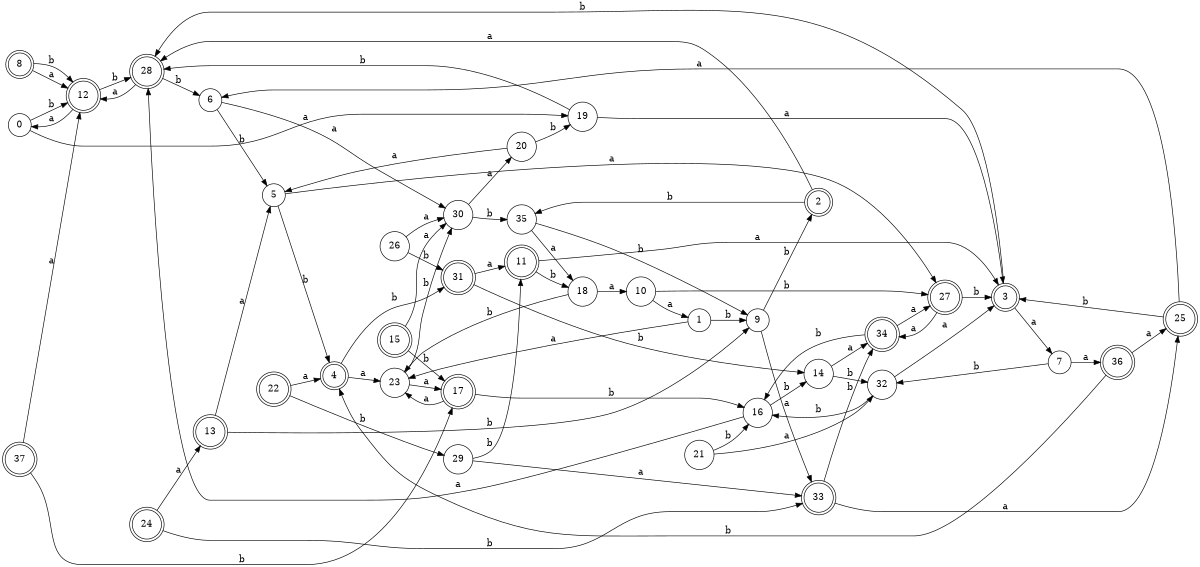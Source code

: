 digraph n31_5 {
__start0 [label="" shape="none"];

rankdir=LR;
size="8,5";

s0 [style="filled", color="black", fillcolor="white" shape="circle", label="0"];
s1 [style="filled", color="black", fillcolor="white" shape="circle", label="1"];
s2 [style="rounded,filled", color="black", fillcolor="white" shape="doublecircle", label="2"];
s3 [style="rounded,filled", color="black", fillcolor="white" shape="doublecircle", label="3"];
s4 [style="rounded,filled", color="black", fillcolor="white" shape="doublecircle", label="4"];
s5 [style="filled", color="black", fillcolor="white" shape="circle", label="5"];
s6 [style="filled", color="black", fillcolor="white" shape="circle", label="6"];
s7 [style="filled", color="black", fillcolor="white" shape="circle", label="7"];
s8 [style="rounded,filled", color="black", fillcolor="white" shape="doublecircle", label="8"];
s9 [style="filled", color="black", fillcolor="white" shape="circle", label="9"];
s10 [style="filled", color="black", fillcolor="white" shape="circle", label="10"];
s11 [style="rounded,filled", color="black", fillcolor="white" shape="doublecircle", label="11"];
s12 [style="rounded,filled", color="black", fillcolor="white" shape="doublecircle", label="12"];
s13 [style="rounded,filled", color="black", fillcolor="white" shape="doublecircle", label="13"];
s14 [style="filled", color="black", fillcolor="white" shape="circle", label="14"];
s15 [style="rounded,filled", color="black", fillcolor="white" shape="doublecircle", label="15"];
s16 [style="filled", color="black", fillcolor="white" shape="circle", label="16"];
s17 [style="rounded,filled", color="black", fillcolor="white" shape="doublecircle", label="17"];
s18 [style="filled", color="black", fillcolor="white" shape="circle", label="18"];
s19 [style="filled", color="black", fillcolor="white" shape="circle", label="19"];
s20 [style="filled", color="black", fillcolor="white" shape="circle", label="20"];
s21 [style="filled", color="black", fillcolor="white" shape="circle", label="21"];
s22 [style="rounded,filled", color="black", fillcolor="white" shape="doublecircle", label="22"];
s23 [style="filled", color="black", fillcolor="white" shape="circle", label="23"];
s24 [style="rounded,filled", color="black", fillcolor="white" shape="doublecircle", label="24"];
s25 [style="rounded,filled", color="black", fillcolor="white" shape="doublecircle", label="25"];
s26 [style="filled", color="black", fillcolor="white" shape="circle", label="26"];
s27 [style="rounded,filled", color="black", fillcolor="white" shape="doublecircle", label="27"];
s28 [style="rounded,filled", color="black", fillcolor="white" shape="doublecircle", label="28"];
s29 [style="filled", color="black", fillcolor="white" shape="circle", label="29"];
s30 [style="filled", color="black", fillcolor="white" shape="circle", label="30"];
s31 [style="rounded,filled", color="black", fillcolor="white" shape="doublecircle", label="31"];
s32 [style="filled", color="black", fillcolor="white" shape="circle", label="32"];
s33 [style="rounded,filled", color="black", fillcolor="white" shape="doublecircle", label="33"];
s34 [style="rounded,filled", color="black", fillcolor="white" shape="doublecircle", label="34"];
s35 [style="filled", color="black", fillcolor="white" shape="circle", label="35"];
s36 [style="rounded,filled", color="black", fillcolor="white" shape="doublecircle", label="36"];
s37 [style="rounded,filled", color="black", fillcolor="white" shape="doublecircle", label="37"];
s0 -> s19 [label="a"];
s0 -> s12 [label="b"];
s1 -> s23 [label="a"];
s1 -> s9 [label="b"];
s2 -> s28 [label="a"];
s2 -> s35 [label="b"];
s3 -> s7 [label="a"];
s3 -> s28 [label="b"];
s4 -> s23 [label="a"];
s4 -> s31 [label="b"];
s5 -> s27 [label="a"];
s5 -> s4 [label="b"];
s6 -> s30 [label="a"];
s6 -> s5 [label="b"];
s7 -> s36 [label="a"];
s7 -> s32 [label="b"];
s8 -> s12 [label="a"];
s8 -> s12 [label="b"];
s9 -> s33 [label="a"];
s9 -> s2 [label="b"];
s10 -> s1 [label="a"];
s10 -> s27 [label="b"];
s11 -> s3 [label="a"];
s11 -> s18 [label="b"];
s12 -> s0 [label="a"];
s12 -> s28 [label="b"];
s13 -> s5 [label="a"];
s13 -> s9 [label="b"];
s14 -> s34 [label="a"];
s14 -> s32 [label="b"];
s15 -> s30 [label="a"];
s15 -> s17 [label="b"];
s16 -> s28 [label="a"];
s16 -> s14 [label="b"];
s17 -> s23 [label="a"];
s17 -> s16 [label="b"];
s18 -> s10 [label="a"];
s18 -> s23 [label="b"];
s19 -> s3 [label="a"];
s19 -> s28 [label="b"];
s20 -> s5 [label="a"];
s20 -> s19 [label="b"];
s21 -> s32 [label="a"];
s21 -> s16 [label="b"];
s22 -> s4 [label="a"];
s22 -> s29 [label="b"];
s23 -> s17 [label="a"];
s23 -> s30 [label="b"];
s24 -> s13 [label="a"];
s24 -> s33 [label="b"];
s25 -> s6 [label="a"];
s25 -> s3 [label="b"];
s26 -> s30 [label="a"];
s26 -> s31 [label="b"];
s27 -> s34 [label="a"];
s27 -> s3 [label="b"];
s28 -> s12 [label="a"];
s28 -> s6 [label="b"];
s29 -> s33 [label="a"];
s29 -> s11 [label="b"];
s30 -> s20 [label="a"];
s30 -> s35 [label="b"];
s31 -> s11 [label="a"];
s31 -> s14 [label="b"];
s32 -> s3 [label="a"];
s32 -> s16 [label="b"];
s33 -> s25 [label="a"];
s33 -> s34 [label="b"];
s34 -> s27 [label="a"];
s34 -> s16 [label="b"];
s35 -> s18 [label="a"];
s35 -> s9 [label="b"];
s36 -> s25 [label="a"];
s36 -> s4 [label="b"];
s37 -> s12 [label="a"];
s37 -> s17 [label="b"];

}